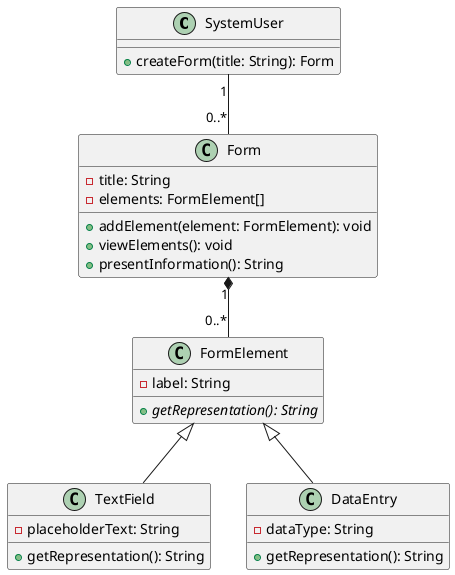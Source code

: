 @startuml
class SystemUser {
  + createForm(title: String): Form
}

class Form {
  - title: String
  - elements: FormElement[]
  + addElement(element: FormElement): void
  + viewElements(): void
  + presentInformation(): String
}

class FormElement {
  - label: String
  + {abstract} getRepresentation(): String
}

class TextField {
  - placeholderText: String
  + getRepresentation(): String
}

class DataEntry {
  - dataType: String
  + getRepresentation(): String
}

SystemUser "1" -- "0..*" Form
Form "1" *-- "0..*" FormElement

FormElement <|-- TextField
FormElement <|-- DataEntry
@enduml